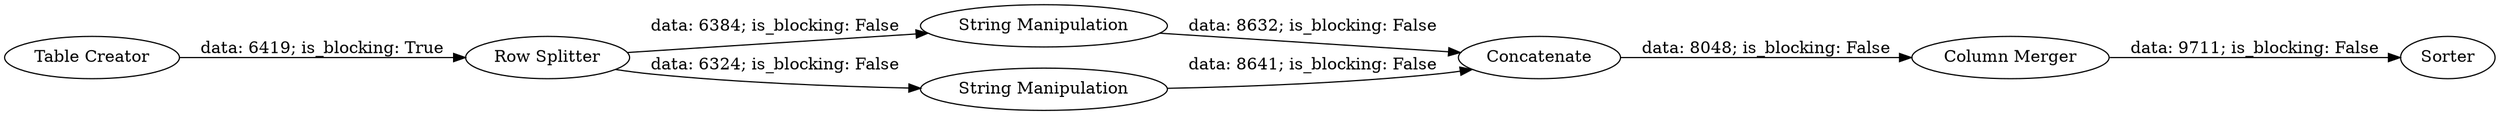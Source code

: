 digraph {
	"-6403313049613066860_3" [label="Column Merger"]
	"-6403313049613066860_7" [label=Concatenate]
	"-6403313049613066860_4" [label="Row Splitter"]
	"-6403313049613066860_1" [label="Table Creator"]
	"-6403313049613066860_8" [label=Sorter]
	"-6403313049613066860_6" [label="String Manipulation"]
	"-6403313049613066860_5" [label="String Manipulation"]
	"-6403313049613066860_7" -> "-6403313049613066860_3" [label="data: 8048; is_blocking: False"]
	"-6403313049613066860_5" -> "-6403313049613066860_7" [label="data: 8641; is_blocking: False"]
	"-6403313049613066860_1" -> "-6403313049613066860_4" [label="data: 6419; is_blocking: True"]
	"-6403313049613066860_3" -> "-6403313049613066860_8" [label="data: 9711; is_blocking: False"]
	"-6403313049613066860_4" -> "-6403313049613066860_6" [label="data: 6384; is_blocking: False"]
	"-6403313049613066860_4" -> "-6403313049613066860_5" [label="data: 6324; is_blocking: False"]
	"-6403313049613066860_6" -> "-6403313049613066860_7" [label="data: 8632; is_blocking: False"]
	rankdir=LR
}
